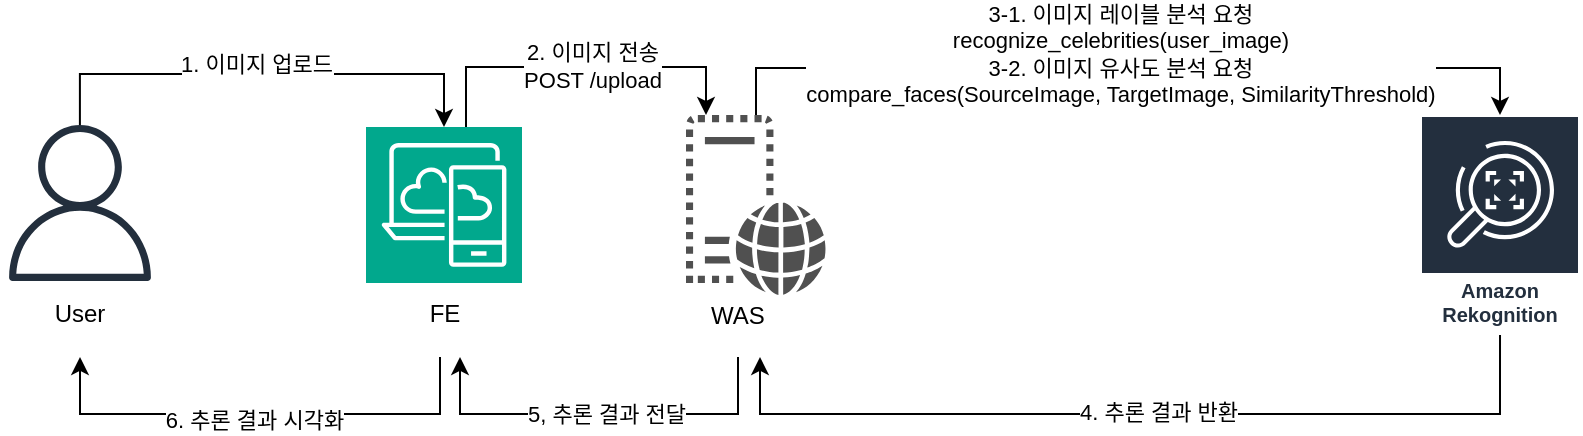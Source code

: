 <mxfile version="24.4.6" type="github">
  <diagram name="페이지-1" id="akfMaTjeusbWMOQIn_Xi">
    <mxGraphModel dx="906" dy="573" grid="1" gridSize="10" guides="1" tooltips="1" connect="1" arrows="1" fold="1" page="1" pageScale="1" pageWidth="827" pageHeight="1169" math="0" shadow="0">
      <root>
        <mxCell id="0" />
        <mxCell id="1" parent="0" />
        <mxCell id="7qXJFys9bV2b2EMPH2cA-2" value="Amazon Rekognition" style="sketch=0;outlineConnect=0;fontColor=#232F3E;gradientColor=none;strokeColor=#ffffff;fillColor=#232F3E;dashed=0;verticalLabelPosition=middle;verticalAlign=bottom;align=center;html=1;whiteSpace=wrap;fontSize=10;fontStyle=1;spacing=3;shape=mxgraph.aws4.productIcon;prIcon=mxgraph.aws4.rekognition;" parent="1" vertex="1">
          <mxGeometry x="720" y="90.48" width="80" height="110" as="geometry" />
        </mxCell>
        <mxCell id="7qXJFys9bV2b2EMPH2cA-15" style="edgeStyle=orthogonalEdgeStyle;rounded=0;orthogonalLoop=1;jettySize=auto;html=1;" parent="1" source="7qXJFys9bV2b2EMPH2cA-4" target="7qXJFys9bV2b2EMPH2cA-7" edge="1">
          <mxGeometry relative="1" as="geometry">
            <Array as="points">
              <mxPoint x="243" y="66.48" />
              <mxPoint x="363" y="66.48" />
            </Array>
          </mxGeometry>
        </mxCell>
        <mxCell id="7qXJFys9bV2b2EMPH2cA-16" value="2. 이미지 전송&lt;div&gt;POST /upload&lt;/div&gt;" style="edgeLabel;html=1;align=center;verticalAlign=middle;resizable=0;points=[];" parent="7qXJFys9bV2b2EMPH2cA-15" vertex="1" connectable="0">
          <mxGeometry x="0.157" y="1" relative="1" as="geometry">
            <mxPoint x="-8" as="offset" />
          </mxGeometry>
        </mxCell>
        <mxCell id="7qXJFys9bV2b2EMPH2cA-4" value="" style="sketch=0;points=[[0,0,0],[0.25,0,0],[0.5,0,0],[0.75,0,0],[1,0,0],[0,1,0],[0.25,1,0],[0.5,1,0],[0.75,1,0],[1,1,0],[0,0.25,0],[0,0.5,0],[0,0.75,0],[1,0.25,0],[1,0.5,0],[1,0.75,0]];outlineConnect=0;fontColor=#232F3E;fillColor=#01A88D;strokeColor=#ffffff;dashed=0;verticalLabelPosition=bottom;verticalAlign=top;align=center;html=1;fontSize=12;fontStyle=0;aspect=fixed;shape=mxgraph.aws4.resourceIcon;resIcon=mxgraph.aws4.desktop_and_app_streaming;" parent="1" vertex="1">
          <mxGeometry x="193" y="96.48" width="78" height="78" as="geometry" />
        </mxCell>
        <mxCell id="7qXJFys9bV2b2EMPH2cA-20" style="edgeStyle=orthogonalEdgeStyle;rounded=0;orthogonalLoop=1;jettySize=auto;html=1;" parent="1" source="7qXJFys9bV2b2EMPH2cA-5" target="7qXJFys9bV2b2EMPH2cA-4" edge="1">
          <mxGeometry relative="1" as="geometry">
            <Array as="points">
              <mxPoint x="50" y="70" />
              <mxPoint x="232" y="70" />
            </Array>
          </mxGeometry>
        </mxCell>
        <mxCell id="7qXJFys9bV2b2EMPH2cA-21" value="1. 이미지 업로드" style="edgeLabel;html=1;align=center;verticalAlign=middle;resizable=0;points=[];" parent="7qXJFys9bV2b2EMPH2cA-20" vertex="1" connectable="0">
          <mxGeometry x="-0.029" y="5" relative="1" as="geometry">
            <mxPoint as="offset" />
          </mxGeometry>
        </mxCell>
        <mxCell id="7qXJFys9bV2b2EMPH2cA-5" value="" style="sketch=0;outlineConnect=0;fontColor=#232F3E;gradientColor=none;fillColor=#232F3D;strokeColor=none;dashed=0;verticalLabelPosition=bottom;verticalAlign=top;align=center;html=1;fontSize=12;fontStyle=0;aspect=fixed;pointerEvents=1;shape=mxgraph.aws4.user;" parent="1" vertex="1">
          <mxGeometry x="11" y="95.48" width="78" height="78" as="geometry" />
        </mxCell>
        <mxCell id="7qXJFys9bV2b2EMPH2cA-17" value="3-1. 이미지 레이블 분석 요청&lt;div&gt;recognize_celebrities(user_image)&lt;/div&gt;&lt;div&gt;3-2. 이미지 유사도 분석 요청&lt;/div&gt;&lt;div&gt;compare_faces(SourceImage, TargetImage, SimilarityThreshold)&lt;/div&gt;" style="edgeStyle=orthogonalEdgeStyle;rounded=0;orthogonalLoop=1;jettySize=auto;html=1;" parent="1" source="7qXJFys9bV2b2EMPH2cA-7" target="7qXJFys9bV2b2EMPH2cA-2" edge="1">
          <mxGeometry x="-0.019" y="7" relative="1" as="geometry">
            <mxPoint x="593" y="80.48" as="targetPoint" />
            <Array as="points">
              <mxPoint x="388" y="67" />
              <mxPoint x="760" y="67" />
            </Array>
            <mxPoint as="offset" />
          </mxGeometry>
        </mxCell>
        <mxCell id="7qXJFys9bV2b2EMPH2cA-7" value="" style="sketch=0;pointerEvents=1;shadow=0;dashed=0;html=1;strokeColor=none;fillColor=#505050;labelPosition=center;verticalLabelPosition=bottom;verticalAlign=top;outlineConnect=0;align=center;shape=mxgraph.office.servers.virtual_web_server;" parent="1" vertex="1">
          <mxGeometry x="353" y="90.48" width="70" height="90" as="geometry" />
        </mxCell>
        <mxCell id="7qXJFys9bV2b2EMPH2cA-25" value="" style="edgeStyle=orthogonalEdgeStyle;rounded=0;orthogonalLoop=1;jettySize=auto;html=1;" parent="1" source="7qXJFys9bV2b2EMPH2cA-11" target="7qXJFys9bV2b2EMPH2cA-12" edge="1">
          <mxGeometry relative="1" as="geometry">
            <Array as="points">
              <mxPoint x="379" y="240" />
              <mxPoint x="240" y="240" />
            </Array>
          </mxGeometry>
        </mxCell>
        <mxCell id="7qXJFys9bV2b2EMPH2cA-26" value="5, 추론 결과 전달" style="edgeLabel;html=1;align=center;verticalAlign=middle;resizable=0;points=[];" parent="7qXJFys9bV2b2EMPH2cA-25" vertex="1" connectable="0">
          <mxGeometry x="-0.226" y="1" relative="1" as="geometry">
            <mxPoint x="-19" y="-1" as="offset" />
          </mxGeometry>
        </mxCell>
        <mxCell id="7qXJFys9bV2b2EMPH2cA-11" value="WAS" style="text;html=1;strokeColor=none;fillColor=none;align=center;verticalAlign=middle;whiteSpace=wrap;rounded=0;" parent="1" vertex="1">
          <mxGeometry x="344" y="171.48" width="70" height="40" as="geometry" />
        </mxCell>
        <mxCell id="7qXJFys9bV2b2EMPH2cA-28" style="edgeStyle=orthogonalEdgeStyle;rounded=0;orthogonalLoop=1;jettySize=auto;html=1;" parent="1" source="7qXJFys9bV2b2EMPH2cA-12" target="7qXJFys9bV2b2EMPH2cA-13" edge="1">
          <mxGeometry relative="1" as="geometry">
            <Array as="points">
              <mxPoint x="230" y="240" />
              <mxPoint x="50" y="240" />
            </Array>
          </mxGeometry>
        </mxCell>
        <mxCell id="7qXJFys9bV2b2EMPH2cA-29" value="6. 추론 결과 시각화" style="edgeLabel;html=1;align=center;verticalAlign=middle;resizable=0;points=[];" parent="7qXJFys9bV2b2EMPH2cA-28" vertex="1" connectable="0">
          <mxGeometry x="0.031" y="3" relative="1" as="geometry">
            <mxPoint as="offset" />
          </mxGeometry>
        </mxCell>
        <mxCell id="7qXJFys9bV2b2EMPH2cA-12" value="FE" style="text;html=1;strokeColor=none;fillColor=none;align=center;verticalAlign=middle;whiteSpace=wrap;rounded=0;" parent="1" vertex="1">
          <mxGeometry x="196.5" y="169.48" width="71" height="42" as="geometry" />
        </mxCell>
        <mxCell id="7qXJFys9bV2b2EMPH2cA-13" value="User" style="text;html=1;strokeColor=none;fillColor=none;align=center;verticalAlign=middle;whiteSpace=wrap;rounded=0;" parent="1" vertex="1">
          <mxGeometry x="10" y="169.48" width="80" height="42" as="geometry" />
        </mxCell>
        <mxCell id="7qXJFys9bV2b2EMPH2cA-22" style="edgeStyle=orthogonalEdgeStyle;rounded=0;orthogonalLoop=1;jettySize=auto;html=1;" parent="1" edge="1" target="7qXJFys9bV2b2EMPH2cA-11">
          <mxGeometry relative="1" as="geometry">
            <Array as="points">
              <mxPoint x="760" y="240" />
              <mxPoint x="390" y="240" />
            </Array>
            <mxPoint x="760.01" y="200.48" as="sourcePoint" />
            <mxPoint x="490" y="210.0" as="targetPoint" />
          </mxGeometry>
        </mxCell>
        <mxCell id="7qXJFys9bV2b2EMPH2cA-23" value="4. 추론 결과 반환" style="edgeLabel;html=1;align=center;verticalAlign=middle;resizable=0;points=[];" parent="7qXJFys9bV2b2EMPH2cA-22" vertex="1" connectable="0">
          <mxGeometry x="-0.038" y="-1" relative="1" as="geometry">
            <mxPoint as="offset" />
          </mxGeometry>
        </mxCell>
      </root>
    </mxGraphModel>
  </diagram>
</mxfile>
